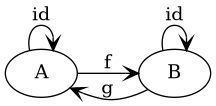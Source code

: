 @startuml Isomorphism
digraph G {
  rankdir=LR
  edge [arrowhead=open]
  
  A -> B [label=f]
  B -> A [label=g]
  A -> A [label=id]
  B -> B [label=id]
}
@enduml

@startuml Initial Object
digraph G {
  edge [arrowhead=open]
  {rank=same A B}
  
  A -> B -> A
  A -> C
  A -> D
  A -> E

  B -> C
  B -> D
  B -> E
}
@enduml

@startuml Terminal Object
digraph G {
  edge [arrowhead=open]
  {rank=same A B}
  
  A -> B -> A
  C -> A
  D -> A
  E -> A

  C -> B
  D -> B
  E -> B
}
@enduml

@startuml Product
digraph G {
  edge [arrowhead=open]
  
  C -> A [label=p]
  C -> B [label=q]

  "C'" -> C [style="dashed" label=m];
  "C'" -> A [label="p'"]
  "C'" -> B [label="q'"]
  
}
@enduml

@startuml Coproduct
digraph G {
  edge [arrowhead=open]
  
  A -> C [label=i]
  B -> C [label=j]

  C -> "C'" [style="dashed" label=m];
  A -> "C'" [label="i'"]
  B -> "C'" [label="j'"]
  
}
@enduml

@startuml Poset Product
digraph G {
  edge [arrowhead=open label="<="]
  
  X -> Y
  X -> Z

  A -> X [style="dashed"];
  A -> Y
  A -> Z
  
}
@enduml

@startuml Poset Coproduct
digraph G {
  edge [arrowhead=open label="<="]
  
  A -> C
  B -> C

  C -> Z [style="dashed"];
  A -> Z
  B -> Z
  
}
@enduml
